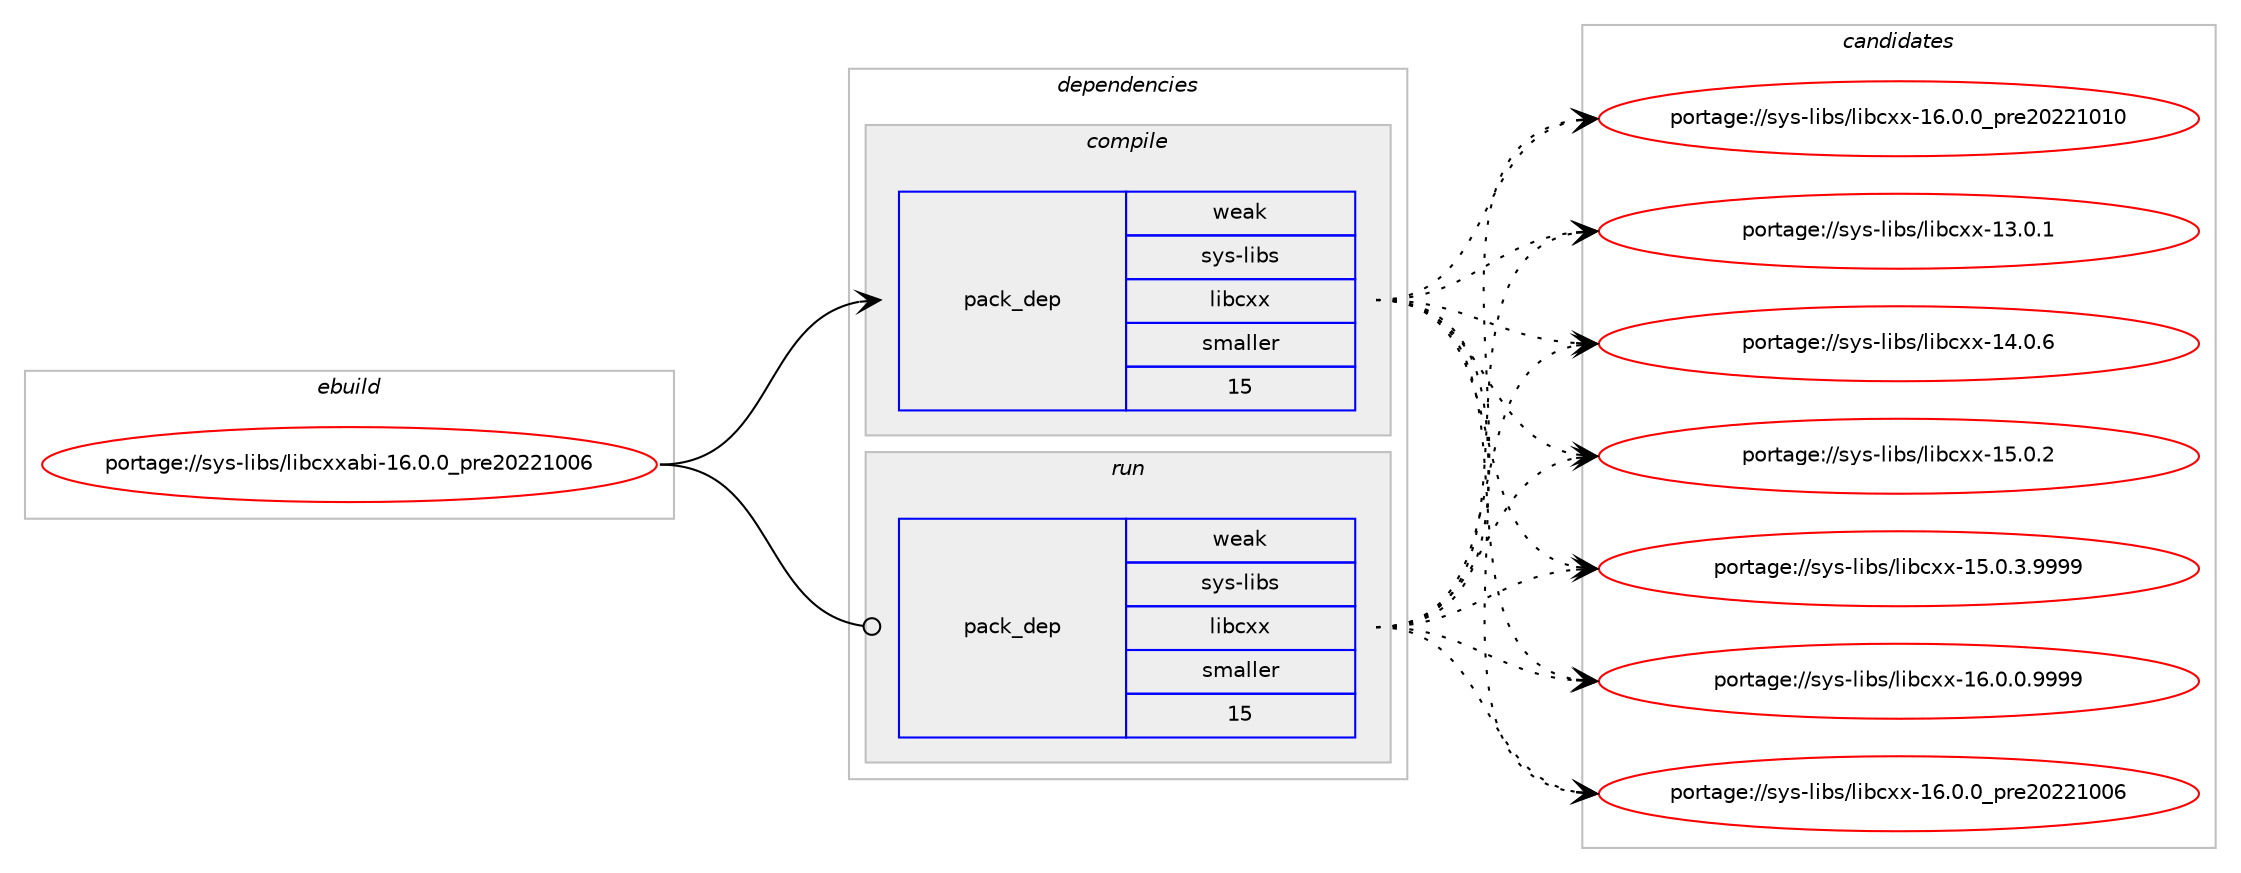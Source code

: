 digraph prolog {

# *************
# Graph options
# *************

newrank=true;
concentrate=true;
compound=true;
graph [rankdir=LR,fontname=Helvetica,fontsize=10,ranksep=1.5];#, ranksep=2.5, nodesep=0.2];
edge  [arrowhead=vee];
node  [fontname=Helvetica,fontsize=10];

# **********
# The ebuild
# **********

subgraph cluster_leftcol {
color=gray;
label=<<i>ebuild</i>>;
id [label="portage://sys-libs/libcxxabi-16.0.0_pre20221006", color=red, width=4, href="../sys-libs/libcxxabi-16.0.0_pre20221006.svg"];
}

# ****************
# The dependencies
# ****************

subgraph cluster_midcol {
color=gray;
label=<<i>dependencies</i>>;
subgraph cluster_compile {
fillcolor="#eeeeee";
style=filled;
label=<<i>compile</i>>;
# *** BEGIN UNKNOWN DEPENDENCY TYPE (TODO) ***
# id -> package_dependency(portage://sys-libs/libcxxabi-16.0.0_pre20221006,install,no,sys-devel,llvm,none,[,,],[slot(16)],[])
# *** END UNKNOWN DEPENDENCY TYPE (TODO) ***

# *** BEGIN UNKNOWN DEPENDENCY TYPE (TODO) ***
# id -> package_dependency(portage://sys-libs/libcxxabi-16.0.0_pre20221006,install,strong,sys-devel,llvm,none,[,,],[slot(0)],[])
# *** END UNKNOWN DEPENDENCY TYPE (TODO) ***

subgraph pack162 {
dependency382 [label=<<TABLE BORDER="0" CELLBORDER="1" CELLSPACING="0" CELLPADDING="4" WIDTH="220"><TR><TD ROWSPAN="6" CELLPADDING="30">pack_dep</TD></TR><TR><TD WIDTH="110">weak</TD></TR><TR><TD>sys-libs</TD></TR><TR><TD>libcxx</TD></TR><TR><TD>smaller</TD></TR><TR><TD>15</TD></TR></TABLE>>, shape=none, color=blue];
}
id:e -> dependency382:w [weight=20,style="solid",arrowhead="vee"];
}
subgraph cluster_compileandrun {
fillcolor="#eeeeee";
style=filled;
label=<<i>compile and run</i>>;
}
subgraph cluster_run {
fillcolor="#eeeeee";
style=filled;
label=<<i>run</i>>;
subgraph pack163 {
dependency383 [label=<<TABLE BORDER="0" CELLBORDER="1" CELLSPACING="0" CELLPADDING="4" WIDTH="220"><TR><TD ROWSPAN="6" CELLPADDING="30">pack_dep</TD></TR><TR><TD WIDTH="110">weak</TD></TR><TR><TD>sys-libs</TD></TR><TR><TD>libcxx</TD></TR><TR><TD>smaller</TD></TR><TR><TD>15</TD></TR></TABLE>>, shape=none, color=blue];
}
id:e -> dependency383:w [weight=20,style="solid",arrowhead="odot"];
}
}

# **************
# The candidates
# **************

subgraph cluster_choices {
rank=same;
color=gray;
label=<<i>candidates</i>>;

subgraph choice162 {
color=black;
nodesep=1;
choice115121115451081059811547108105989912012045495146484649 [label="portage://sys-libs/libcxx-13.0.1", color=red, width=4,href="../sys-libs/libcxx-13.0.1.svg"];
choice115121115451081059811547108105989912012045495246484654 [label="portage://sys-libs/libcxx-14.0.6", color=red, width=4,href="../sys-libs/libcxx-14.0.6.svg"];
choice115121115451081059811547108105989912012045495346484650 [label="portage://sys-libs/libcxx-15.0.2", color=red, width=4,href="../sys-libs/libcxx-15.0.2.svg"];
choice1151211154510810598115471081059899120120454953464846514657575757 [label="portage://sys-libs/libcxx-15.0.3.9999", color=red, width=4,href="../sys-libs/libcxx-15.0.3.9999.svg"];
choice1151211154510810598115471081059899120120454954464846484657575757 [label="portage://sys-libs/libcxx-16.0.0.9999", color=red, width=4,href="../sys-libs/libcxx-16.0.0.9999.svg"];
choice115121115451081059811547108105989912012045495446484648951121141015048505049484854 [label="portage://sys-libs/libcxx-16.0.0_pre20221006", color=red, width=4,href="../sys-libs/libcxx-16.0.0_pre20221006.svg"];
choice115121115451081059811547108105989912012045495446484648951121141015048505049484948 [label="portage://sys-libs/libcxx-16.0.0_pre20221010", color=red, width=4,href="../sys-libs/libcxx-16.0.0_pre20221010.svg"];
dependency382:e -> choice115121115451081059811547108105989912012045495146484649:w [style=dotted,weight="100"];
dependency382:e -> choice115121115451081059811547108105989912012045495246484654:w [style=dotted,weight="100"];
dependency382:e -> choice115121115451081059811547108105989912012045495346484650:w [style=dotted,weight="100"];
dependency382:e -> choice1151211154510810598115471081059899120120454953464846514657575757:w [style=dotted,weight="100"];
dependency382:e -> choice1151211154510810598115471081059899120120454954464846484657575757:w [style=dotted,weight="100"];
dependency382:e -> choice115121115451081059811547108105989912012045495446484648951121141015048505049484854:w [style=dotted,weight="100"];
dependency382:e -> choice115121115451081059811547108105989912012045495446484648951121141015048505049484948:w [style=dotted,weight="100"];
}
subgraph choice163 {
color=black;
nodesep=1;
choice115121115451081059811547108105989912012045495146484649 [label="portage://sys-libs/libcxx-13.0.1", color=red, width=4,href="../sys-libs/libcxx-13.0.1.svg"];
choice115121115451081059811547108105989912012045495246484654 [label="portage://sys-libs/libcxx-14.0.6", color=red, width=4,href="../sys-libs/libcxx-14.0.6.svg"];
choice115121115451081059811547108105989912012045495346484650 [label="portage://sys-libs/libcxx-15.0.2", color=red, width=4,href="../sys-libs/libcxx-15.0.2.svg"];
choice1151211154510810598115471081059899120120454953464846514657575757 [label="portage://sys-libs/libcxx-15.0.3.9999", color=red, width=4,href="../sys-libs/libcxx-15.0.3.9999.svg"];
choice1151211154510810598115471081059899120120454954464846484657575757 [label="portage://sys-libs/libcxx-16.0.0.9999", color=red, width=4,href="../sys-libs/libcxx-16.0.0.9999.svg"];
choice115121115451081059811547108105989912012045495446484648951121141015048505049484854 [label="portage://sys-libs/libcxx-16.0.0_pre20221006", color=red, width=4,href="../sys-libs/libcxx-16.0.0_pre20221006.svg"];
choice115121115451081059811547108105989912012045495446484648951121141015048505049484948 [label="portage://sys-libs/libcxx-16.0.0_pre20221010", color=red, width=4,href="../sys-libs/libcxx-16.0.0_pre20221010.svg"];
dependency383:e -> choice115121115451081059811547108105989912012045495146484649:w [style=dotted,weight="100"];
dependency383:e -> choice115121115451081059811547108105989912012045495246484654:w [style=dotted,weight="100"];
dependency383:e -> choice115121115451081059811547108105989912012045495346484650:w [style=dotted,weight="100"];
dependency383:e -> choice1151211154510810598115471081059899120120454953464846514657575757:w [style=dotted,weight="100"];
dependency383:e -> choice1151211154510810598115471081059899120120454954464846484657575757:w [style=dotted,weight="100"];
dependency383:e -> choice115121115451081059811547108105989912012045495446484648951121141015048505049484854:w [style=dotted,weight="100"];
dependency383:e -> choice115121115451081059811547108105989912012045495446484648951121141015048505049484948:w [style=dotted,weight="100"];
}
}

}
